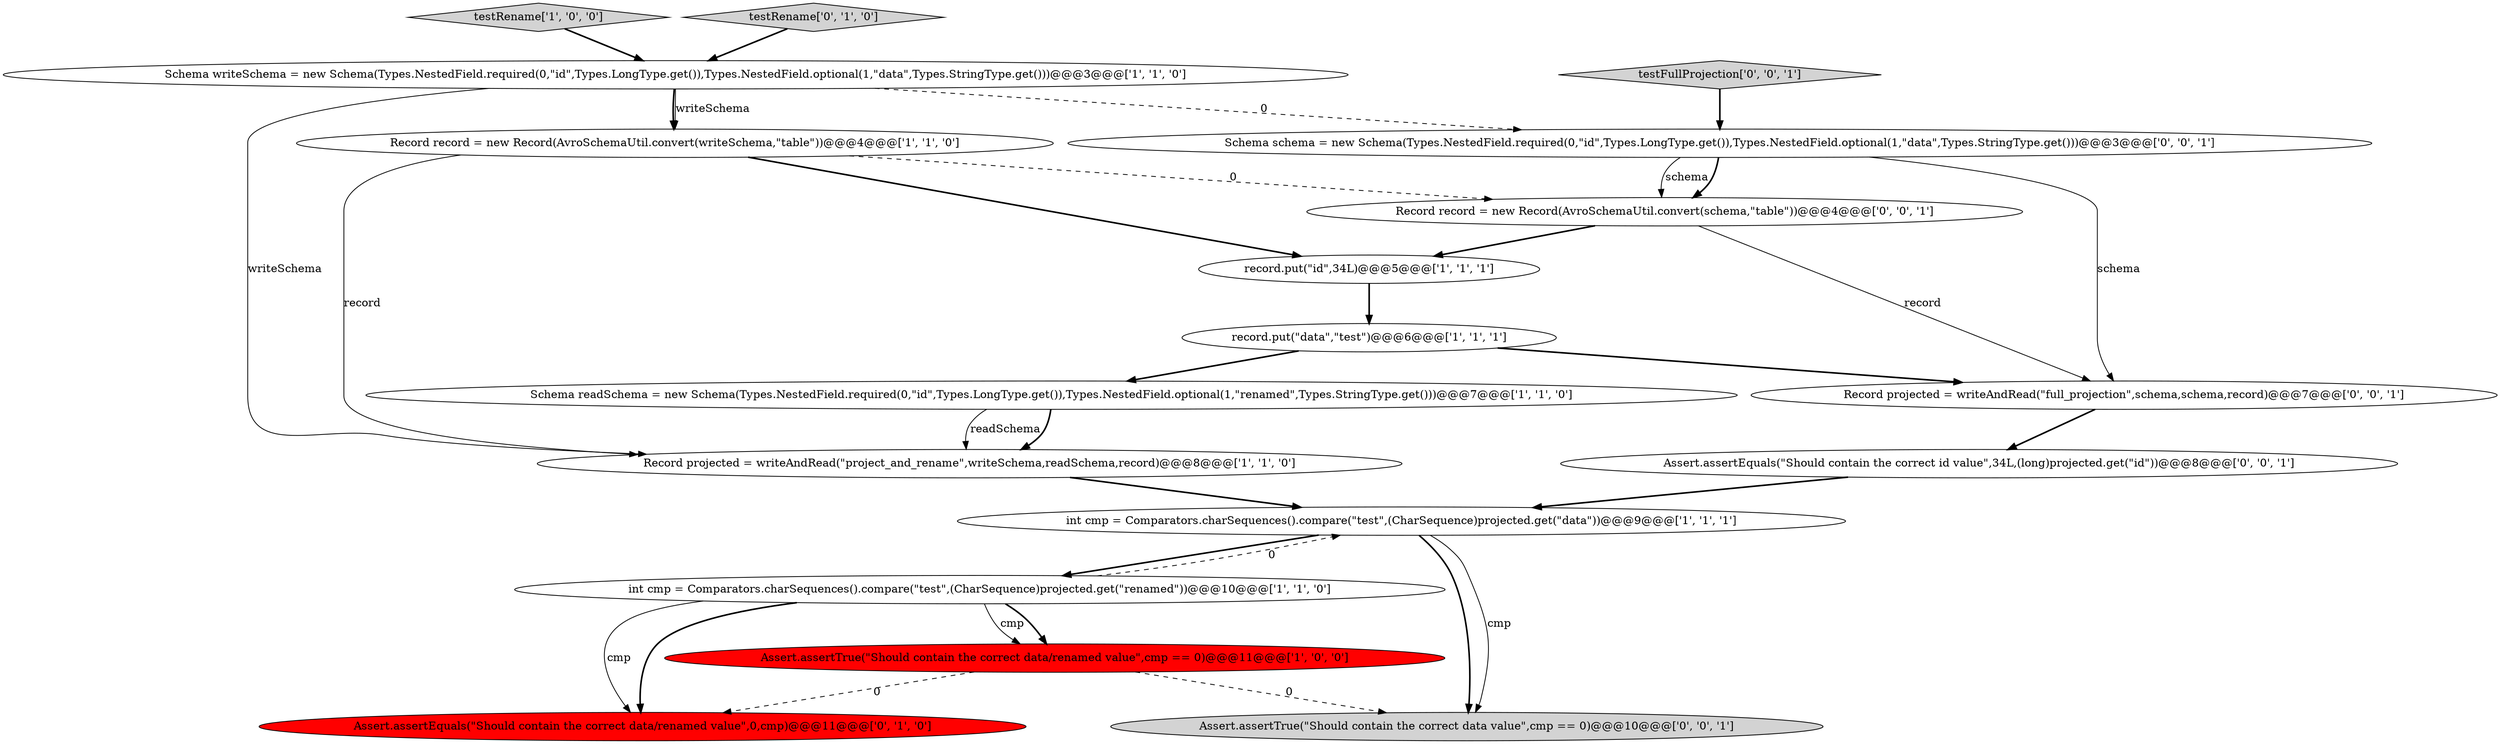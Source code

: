 digraph {
16 [style = filled, label = "Schema schema = new Schema(Types.NestedField.required(0,\"id\",Types.LongType.get()),Types.NestedField.optional(1,\"data\",Types.StringType.get()))@@@3@@@['0', '0', '1']", fillcolor = white, shape = ellipse image = "AAA0AAABBB3BBB"];
5 [style = filled, label = "testRename['1', '0', '0']", fillcolor = lightgray, shape = diamond image = "AAA0AAABBB1BBB"];
11 [style = filled, label = "testRename['0', '1', '0']", fillcolor = lightgray, shape = diamond image = "AAA0AAABBB2BBB"];
1 [style = filled, label = "int cmp = Comparators.charSequences().compare(\"test\",(CharSequence)projected.get(\"renamed\"))@@@10@@@['1', '1', '0']", fillcolor = white, shape = ellipse image = "AAA0AAABBB1BBB"];
4 [style = filled, label = "record.put(\"data\",\"test\")@@@6@@@['1', '1', '1']", fillcolor = white, shape = ellipse image = "AAA0AAABBB1BBB"];
14 [style = filled, label = "testFullProjection['0', '0', '1']", fillcolor = lightgray, shape = diamond image = "AAA0AAABBB3BBB"];
13 [style = filled, label = "Assert.assertTrue(\"Should contain the correct data value\",cmp == 0)@@@10@@@['0', '0', '1']", fillcolor = lightgray, shape = ellipse image = "AAA0AAABBB3BBB"];
15 [style = filled, label = "Record projected = writeAndRead(\"full_projection\",schema,schema,record)@@@7@@@['0', '0', '1']", fillcolor = white, shape = ellipse image = "AAA0AAABBB3BBB"];
0 [style = filled, label = "Record projected = writeAndRead(\"project_and_rename\",writeSchema,readSchema,record)@@@8@@@['1', '1', '0']", fillcolor = white, shape = ellipse image = "AAA0AAABBB1BBB"];
17 [style = filled, label = "Assert.assertEquals(\"Should contain the correct id value\",34L,(long)projected.get(\"id\"))@@@8@@@['0', '0', '1']", fillcolor = white, shape = ellipse image = "AAA0AAABBB3BBB"];
3 [style = filled, label = "Schema readSchema = new Schema(Types.NestedField.required(0,\"id\",Types.LongType.get()),Types.NestedField.optional(1,\"renamed\",Types.StringType.get()))@@@7@@@['1', '1', '0']", fillcolor = white, shape = ellipse image = "AAA0AAABBB1BBB"];
6 [style = filled, label = "record.put(\"id\",34L)@@@5@@@['1', '1', '1']", fillcolor = white, shape = ellipse image = "AAA0AAABBB1BBB"];
9 [style = filled, label = "Assert.assertTrue(\"Should contain the correct data/renamed value\",cmp == 0)@@@11@@@['1', '0', '0']", fillcolor = red, shape = ellipse image = "AAA1AAABBB1BBB"];
2 [style = filled, label = "int cmp = Comparators.charSequences().compare(\"test\",(CharSequence)projected.get(\"data\"))@@@9@@@['1', '1', '1']", fillcolor = white, shape = ellipse image = "AAA0AAABBB1BBB"];
7 [style = filled, label = "Schema writeSchema = new Schema(Types.NestedField.required(0,\"id\",Types.LongType.get()),Types.NestedField.optional(1,\"data\",Types.StringType.get()))@@@3@@@['1', '1', '0']", fillcolor = white, shape = ellipse image = "AAA0AAABBB1BBB"];
10 [style = filled, label = "Assert.assertEquals(\"Should contain the correct data/renamed value\",0,cmp)@@@11@@@['0', '1', '0']", fillcolor = red, shape = ellipse image = "AAA1AAABBB2BBB"];
12 [style = filled, label = "Record record = new Record(AvroSchemaUtil.convert(schema,\"table\"))@@@4@@@['0', '0', '1']", fillcolor = white, shape = ellipse image = "AAA0AAABBB3BBB"];
8 [style = filled, label = "Record record = new Record(AvroSchemaUtil.convert(writeSchema,\"table\"))@@@4@@@['1', '1', '0']", fillcolor = white, shape = ellipse image = "AAA0AAABBB1BBB"];
14->16 [style = bold, label=""];
4->3 [style = bold, label=""];
9->10 [style = dashed, label="0"];
1->9 [style = solid, label="cmp"];
3->0 [style = solid, label="readSchema"];
2->1 [style = bold, label=""];
7->16 [style = dashed, label="0"];
0->2 [style = bold, label=""];
4->15 [style = bold, label=""];
7->0 [style = solid, label="writeSchema"];
1->10 [style = solid, label="cmp"];
8->12 [style = dashed, label="0"];
8->6 [style = bold, label=""];
7->8 [style = bold, label=""];
12->6 [style = bold, label=""];
7->8 [style = solid, label="writeSchema"];
16->12 [style = solid, label="schema"];
1->9 [style = bold, label=""];
3->0 [style = bold, label=""];
2->13 [style = bold, label=""];
6->4 [style = bold, label=""];
15->17 [style = bold, label=""];
16->15 [style = solid, label="schema"];
17->2 [style = bold, label=""];
2->13 [style = solid, label="cmp"];
9->13 [style = dashed, label="0"];
5->7 [style = bold, label=""];
1->2 [style = dashed, label="0"];
12->15 [style = solid, label="record"];
1->10 [style = bold, label=""];
8->0 [style = solid, label="record"];
16->12 [style = bold, label=""];
11->7 [style = bold, label=""];
}
